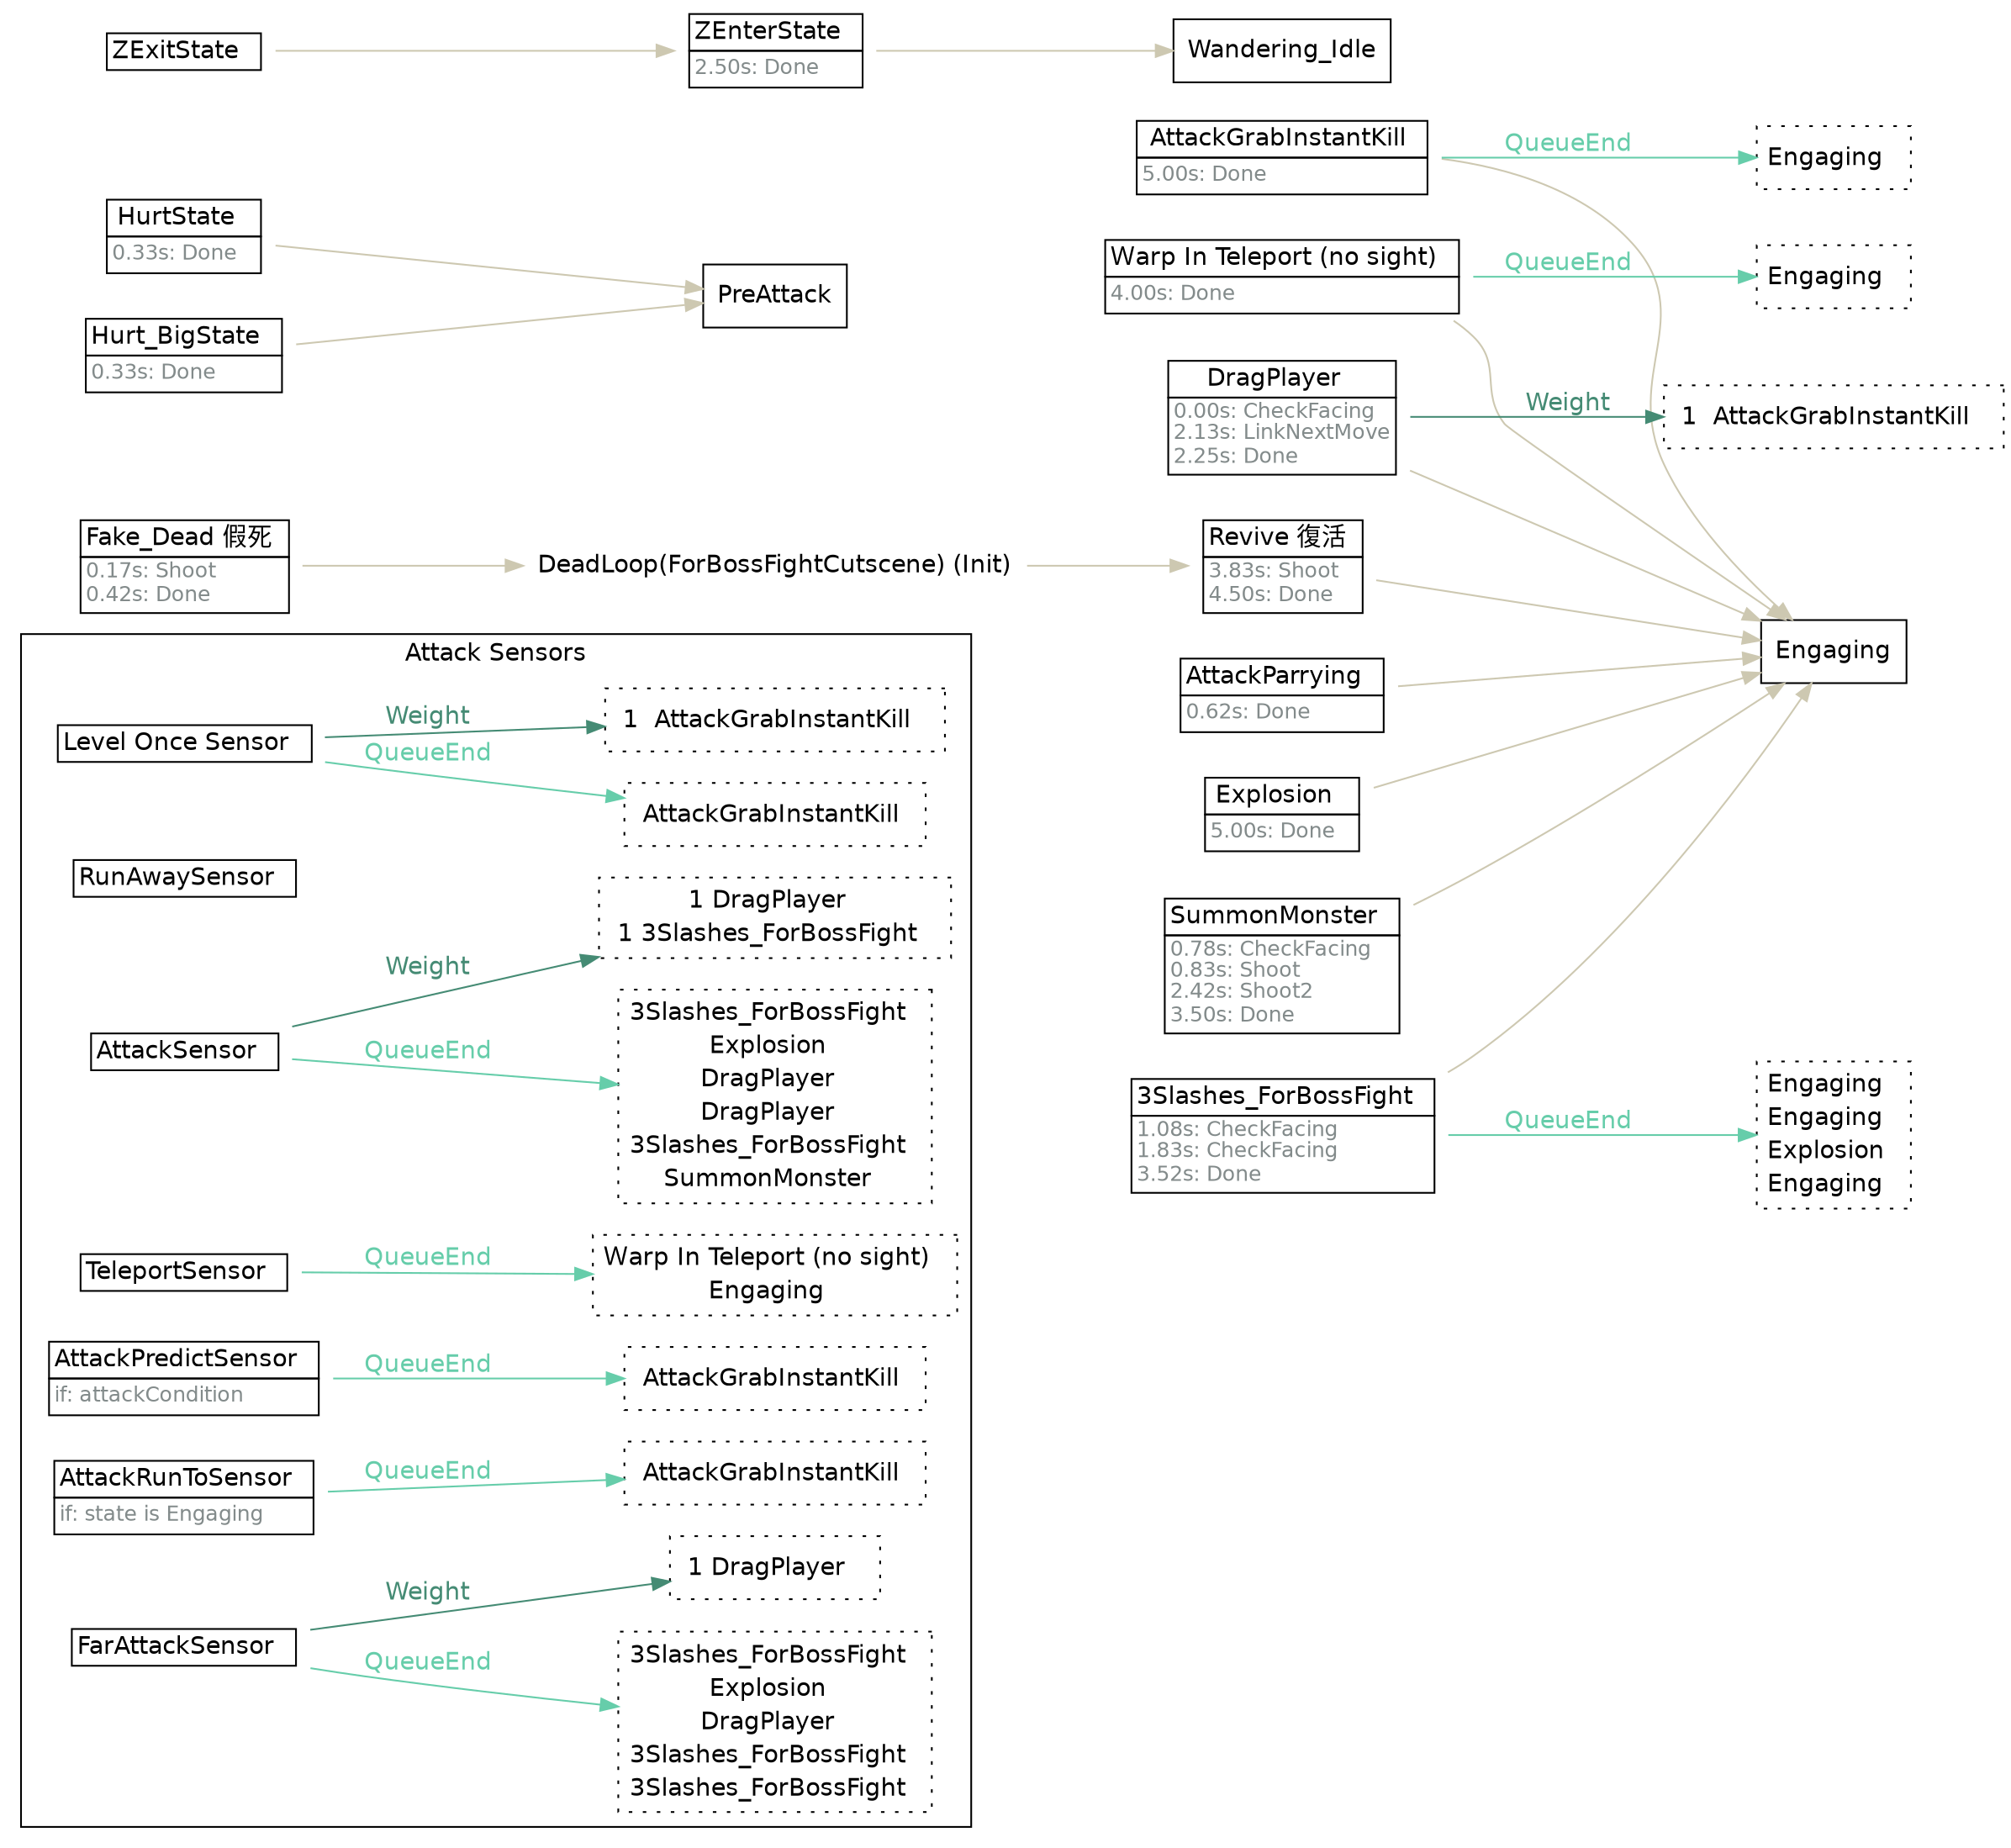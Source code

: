 strict digraph "Foo" {
	"rankdir"="LR";
	node ["shape"="box","fontname"="Helvetica"];
	edge ["fontname"="Helvetica"];
	subgraph "cluster_attacksensors" {
		"rank"="sink";
		"label"="Attack Sensors";
		"fontname"="Helvetica";
		"Level Once Sensor" ["shape"="plaintext","label"=<<TABLE border="0" cellspacing="0" cellborder="1" cellpadding="2"><TR><TD>Level Once Sensor  </TD></TR></TABLE>>]
		"Level Once Sensor_linked" ["shape"="box","style"="dotted","label"=<<TABLE border="0" cellspacing="0" cellborder="0" cellpadding="2"><TR><TD> AttackGrabInstantKill  </TD></TR></TABLE>>,"margin"="0.05"]
		"Level Once Sensor" -> "Level Once Sensor_linked"  ["label"="QueueEnd","color"="aquamarine3","fontcolor"="aquamarine3"]
		"Level Once Sensor_weight" ["shape"="box","style"="dotted","label"=<<TABLE border="0" cellspacing="0" cellborder="0" cellpadding="2"><TR><TD>1  AttackGrabInstantKill  </TD></TR></TABLE>>]
		"Level Once Sensor" -> "Level Once Sensor_weight"  ["label"="Weight","color"="aquamarine4","fontcolor"="aquamarine4"]
		"RunAwaySensor" ["shape"="plaintext","label"=<<TABLE border="0" cellspacing="0" cellborder="1" cellpadding="2"><TR><TD>RunAwaySensor  </TD></TR></TABLE>>]
		"AttackSensor" ["shape"="plaintext","label"=<<TABLE border="0" cellspacing="0" cellborder="1" cellpadding="2"><TR><TD>AttackSensor  </TD></TR></TABLE>>]
		"AttackSensor_linked" ["shape"="box","style"="dotted","label"=<<TABLE border="0" cellspacing="0" cellborder="0" cellpadding="2"><TR><TD>3Slashes_ForBossFight  </TD></TR><TR><TD>Explosion  </TD></TR><TR><TD>DragPlayer  </TD></TR><TR><TD>DragPlayer  </TD></TR><TR><TD>3Slashes_ForBossFight  </TD></TR><TR><TD>SummonMonster  </TD></TR></TABLE>>,"margin"="0.05"]
		"AttackSensor" -> "AttackSensor_linked"  ["label"="QueueEnd","color"="aquamarine3","fontcolor"="aquamarine3"]
		"AttackSensor_weight" ["shape"="box","style"="dotted","label"=<<TABLE border="0" cellspacing="0" cellborder="0" cellpadding="2"><TR><TD>1 DragPlayer  </TD></TR><TR><TD>1 3Slashes_ForBossFight  </TD></TR></TABLE>>]
		"AttackSensor" -> "AttackSensor_weight"  ["label"="Weight","color"="aquamarine4","fontcolor"="aquamarine4"]
		"TeleportSensor" ["shape"="plaintext","label"=<<TABLE border="0" cellspacing="0" cellborder="1" cellpadding="2"><TR><TD>TeleportSensor  </TD></TR></TABLE>>]
		"TeleportSensor_linked" ["shape"="box","style"="dotted","label"=<<TABLE border="0" cellspacing="0" cellborder="0" cellpadding="2"><TR><TD>Ｗarp In Teleport (no sight)  </TD></TR><TR><TD>Engaging  </TD></TR></TABLE>>,"margin"="0.05"]
		"TeleportSensor" -> "TeleportSensor_linked"  ["label"="QueueEnd","color"="aquamarine3","fontcolor"="aquamarine3"]
		"AttackPredictSensor" ["shape"="plaintext","label"=<<TABLE border="0" cellspacing="0" cellborder="1" cellpadding="2"><TR><TD>AttackPredictSensor  </TD></TR><TR><TD align="left" balign="left"><FONT point-size="12" color="azure4">if: attackCondition</FONT>  </TD></TR></TABLE>>]
		"AttackPredictSensor_linked" ["shape"="box","style"="dotted","label"=<<TABLE border="0" cellspacing="0" cellborder="0" cellpadding="2"><TR><TD> AttackGrabInstantKill  </TD></TR></TABLE>>,"margin"="0.05"]
		"AttackPredictSensor" -> "AttackPredictSensor_linked"  ["label"="QueueEnd","color"="aquamarine3","fontcolor"="aquamarine3"]
		"AttackRunToSensor" ["shape"="plaintext","label"=<<TABLE border="0" cellspacing="0" cellborder="1" cellpadding="2"><TR><TD>AttackRunToSensor  </TD></TR><TR><TD align="left" balign="left"><FONT point-size="12" color="azure4">if: state is Engaging</FONT>  </TD></TR></TABLE>>]
		"AttackRunToSensor_linked" ["shape"="box","style"="dotted","label"=<<TABLE border="0" cellspacing="0" cellborder="0" cellpadding="2"><TR><TD> AttackGrabInstantKill  </TD></TR></TABLE>>,"margin"="0.05"]
		"AttackRunToSensor" -> "AttackRunToSensor_linked"  ["label"="QueueEnd","color"="aquamarine3","fontcolor"="aquamarine3"]
		"FarAttackSensor" ["shape"="plaintext","label"=<<TABLE border="0" cellspacing="0" cellborder="1" cellpadding="2"><TR><TD>FarAttackSensor  </TD></TR></TABLE>>]
		"FarAttackSensor_linked" ["shape"="box","style"="dotted","label"=<<TABLE border="0" cellspacing="0" cellborder="0" cellpadding="2"><TR><TD>3Slashes_ForBossFight  </TD></TR><TR><TD>Explosion  </TD></TR><TR><TD>DragPlayer  </TD></TR><TR><TD>3Slashes_ForBossFight  </TD></TR><TR><TD>3Slashes_ForBossFight  </TD></TR></TABLE>>,"margin"="0.05"]
		"FarAttackSensor" -> "FarAttackSensor_linked"  ["label"="QueueEnd","color"="aquamarine3","fontcolor"="aquamarine3"]
		"FarAttackSensor_weight" ["shape"="box","style"="dotted","label"=<<TABLE border="0" cellspacing="0" cellborder="0" cellpadding="2"><TR><TD>1 DragPlayer  </TD></TR></TABLE>>]
		"FarAttackSensor" -> "FarAttackSensor_weight"  ["label"="Weight","color"="aquamarine4","fontcolor"="aquamarine4"]
	}
	
	" AttackGrabInstantKill" -> "Engaging"  ["color"="cornsilk3","fontcolor"="cornsilk3"]
	" AttackGrabInstantKill_linked" ["shape"="box","style"="dotted","label"=<<TABLE border="0" cellspacing="0" cellborder="0" cellpadding="2"><TR><TD>Engaging  </TD></TR></TABLE>>,"margin"="0.05"]
	" AttackGrabInstantKill" -> " AttackGrabInstantKill_linked"  ["label"="QueueEnd","color"="aquamarine3","fontcolor"="aquamarine3"]
	" AttackGrabInstantKill" ["shape"="plaintext","label"=<<TABLE border="0" cellspacing="0" cellborder="1" cellpadding="2"><TR><TD> AttackGrabInstantKill  </TD></TR><TR><TD align="left" balign="left"><FONT point-size="12" color="azure4">5.00s: Done</FONT>  </TD></TR></TABLE>>]
	"DeadLoop(ForBossFightCutscene)" -> "Revive 復活"  ["color"="cornsilk3","fontcolor"="cornsilk3"]
	"DeadLoop(ForBossFightCutscene)" ["shape"="plaintext","label"=<<TABLE border="0" cellspacing="0" cellborder="1" cellpadding="2"><TR><TD>DeadLoop(ForBossFightCutscene)  </TD></TR><TR><TD align="left" balign="left"><FONT point-size="12" color="azure4">0.00s: EnableGravity</FONT>  </TD></TR></TABLE>>]
	"Ｗarp In Teleport (no sight)" -> "Engaging"  ["color"="cornsilk3","fontcolor"="cornsilk3"]
	"Ｗarp In Teleport (no sight)_linked" ["shape"="box","style"="dotted","label"=<<TABLE border="0" cellspacing="0" cellborder="0" cellpadding="2"><TR><TD>Engaging  </TD></TR></TABLE>>,"margin"="0.05"]
	"Ｗarp In Teleport (no sight)" -> "Ｗarp In Teleport (no sight)_linked"  ["label"="QueueEnd","color"="aquamarine3","fontcolor"="aquamarine3"]
	"Ｗarp In Teleport (no sight)" ["shape"="plaintext","label"=<<TABLE border="0" cellspacing="0" cellborder="1" cellpadding="2"><TR><TD>Ｗarp In Teleport (no sight)  </TD></TR><TR><TD align="left" balign="left"><FONT point-size="12" color="azure4">4.00s: Done</FONT>  </TD></TR></TABLE>>]
	"DragPlayer" -> "Engaging"  ["color"="cornsilk3","fontcolor"="cornsilk3"]
	"DragPlayer_weight" ["shape"="box","style"="dotted","label"=<<TABLE border="0" cellspacing="0" cellborder="0" cellpadding="2"><TR><TD>1  AttackGrabInstantKill  </TD></TR></TABLE>>]
	"DragPlayer" -> "DragPlayer_weight"  ["label"="Weight","color"="aquamarine4","fontcolor"="aquamarine4"]
	"DragPlayer" ["shape"="plaintext","label"=<<TABLE border="0" cellspacing="0" cellborder="1" cellpadding="2"><TR><TD>DragPlayer  </TD></TR><TR><TD align="left" balign="left"><FONT point-size="12" color="azure4">0.00s: CheckFacing<br/>2.13s: LinkNextMove<br/>2.25s: Done</FONT>  </TD></TR></TABLE>>]
	"Explosion" -> "Engaging"  ["color"="cornsilk3","fontcolor"="cornsilk3"]
	"Explosion" ["shape"="plaintext","label"=<<TABLE border="0" cellspacing="0" cellborder="1" cellpadding="2"><TR><TD>Explosion  </TD></TR><TR><TD align="left" balign="left"><FONT point-size="12" color="azure4">5.00s: Done</FONT>  </TD></TR></TABLE>>]
	"SummonMonster" -> "Engaging"  ["color"="cornsilk3","fontcolor"="cornsilk3"]
	"SummonMonster" ["shape"="plaintext","label"=<<TABLE border="0" cellspacing="0" cellborder="1" cellpadding="2"><TR><TD>SummonMonster  </TD></TR><TR><TD align="left" balign="left"><FONT point-size="12" color="azure4">0.78s: CheckFacing<br/>0.83s: Shoot<br/>2.42s: Shoot2<br/>3.50s: Done</FONT>  </TD></TR></TABLE>>]
	"3Slashes_ForBossFight" -> "Engaging"  ["color"="cornsilk3","fontcolor"="cornsilk3"]
	"3Slashes_ForBossFight_linked" ["shape"="box","style"="dotted","label"=<<TABLE border="0" cellspacing="0" cellborder="0" cellpadding="2"><TR><TD>Engaging  </TD></TR><TR><TD>Engaging  </TD></TR><TR><TD>Explosion  </TD></TR><TR><TD>Engaging  </TD></TR></TABLE>>,"margin"="0.05"]
	"3Slashes_ForBossFight" -> "3Slashes_ForBossFight_linked"  ["label"="QueueEnd","color"="aquamarine3","fontcolor"="aquamarine3"]
	"3Slashes_ForBossFight" ["shape"="plaintext","label"=<<TABLE border="0" cellspacing="0" cellborder="1" cellpadding="2"><TR><TD>3Slashes_ForBossFight  </TD></TR><TR><TD align="left" balign="left"><FONT point-size="12" color="azure4">1.08s: CheckFacing<br/>1.83s: CheckFacing<br/>3.52s: Done</FONT>  </TD></TR></TABLE>>]
	"AttackParrying" -> "Engaging"  ["color"="cornsilk3","fontcolor"="cornsilk3"]
	"AttackParrying" ["shape"="plaintext","label"=<<TABLE border="0" cellspacing="0" cellborder="1" cellpadding="2"><TR><TD>AttackParrying  </TD></TR><TR><TD align="left" balign="left"><FONT point-size="12" color="azure4">0.62s: Done</FONT>  </TD></TR></TABLE>>]
	"Fake_Dead 假死" -> "DeadLoop(ForBossFightCutscene)"  ["color"="cornsilk3","fontcolor"="cornsilk3"]
	"Fake_Dead 假死" ["shape"="plaintext","label"=<<TABLE border="0" cellspacing="0" cellborder="1" cellpadding="2"><TR><TD>Fake_Dead 假死  </TD></TR><TR><TD align="left" balign="left"><FONT point-size="12" color="azure4">0.17s: Shoot<br/>0.42s: Done</FONT>  </TD></TR></TABLE>>]
	"HurtState" -> "PreAttack"  ["color"="cornsilk3","fontcolor"="cornsilk3"]
	"HurtState" ["shape"="plaintext","label"=<<TABLE border="0" cellspacing="0" cellborder="1" cellpadding="2"><TR><TD>HurtState  </TD></TR><TR><TD align="left" balign="left"><FONT point-size="12" color="azure4">0.33s: Done</FONT>  </TD></TR></TABLE>>]
	"Hurt_BigState" -> "PreAttack"  ["color"="cornsilk3","fontcolor"="cornsilk3"]
	"Hurt_BigState" ["shape"="plaintext","label"=<<TABLE border="0" cellspacing="0" cellborder="1" cellpadding="2"><TR><TD>Hurt_BigState  </TD></TR><TR><TD align="left" balign="left"><FONT point-size="12" color="azure4">0.33s: Done</FONT>  </TD></TR></TABLE>>]
	"Revive 復活" -> "Engaging"  ["color"="cornsilk3","fontcolor"="cornsilk3"]
	"Revive 復活" ["shape"="plaintext","label"=<<TABLE border="0" cellspacing="0" cellborder="1" cellpadding="2"><TR><TD>Revive 復活  </TD></TR><TR><TD align="left" balign="left"><FONT point-size="12" color="azure4">3.83s: Shoot<br/>4.50s: Done</FONT>  </TD></TR></TABLE>>]
	"ZEnterState" -> "Wandering_Idle"  ["color"="cornsilk3","fontcolor"="cornsilk3"]
	"ZEnterState" ["shape"="plaintext","label"=<<TABLE border="0" cellspacing="0" cellborder="1" cellpadding="2"><TR><TD>ZEnterState  </TD></TR><TR><TD align="left" balign="left"><FONT point-size="12" color="azure4">2.50s: Done</FONT>  </TD></TR></TABLE>>]
	"ZExitState" -> "ZEnterState"  ["color"="cornsilk3","fontcolor"="cornsilk3"]
	"ZExitState" ["shape"="plaintext","label"=<<TABLE border="0" cellspacing="0" cellborder="1" cellpadding="2"><TR><TD>ZExitState  </TD></TR></TABLE>>]
	"DeadLoop(ForBossFightCutscene)" ["label"="DeadLoop(ForBossFightCutscene) (Init)"]
}
